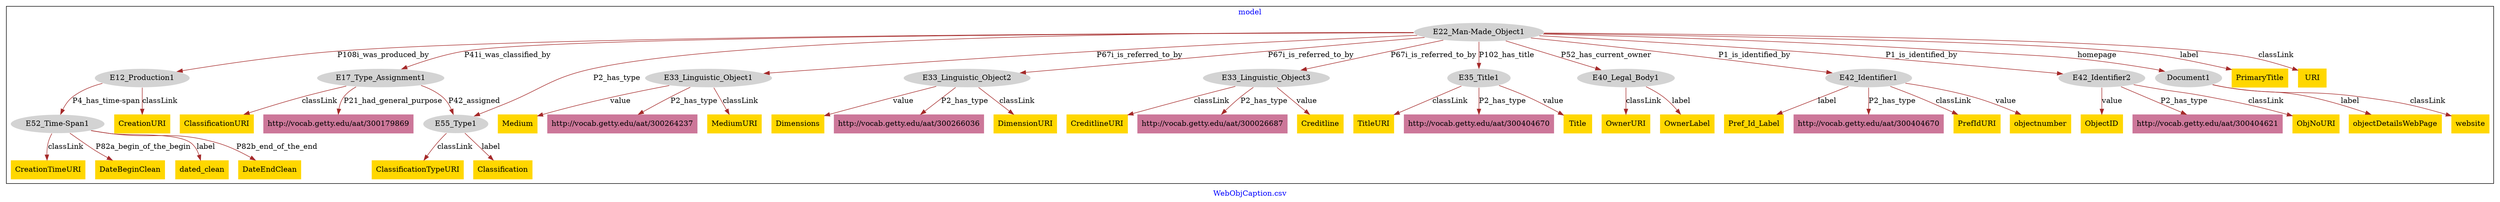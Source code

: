 digraph n0 {
fontcolor="blue"
remincross="true"
label="WebObjCaption.csv"
subgraph cluster {
label="model"
n2[style="filled",color="white",fillcolor="lightgray",label="E12_Production1"];
n3[style="filled",color="white",fillcolor="lightgray",label="E52_Time-Span1"];
n4[style="filled",color="white",fillcolor="lightgray",label="E17_Type_Assignment1"];
n5[style="filled",color="white",fillcolor="lightgray",label="E55_Type1"];
n6[style="filled",color="white",fillcolor="lightgray",label="E22_Man-Made_Object1"];
n7[style="filled",color="white",fillcolor="lightgray",label="E33_Linguistic_Object1"];
n8[style="filled",color="white",fillcolor="lightgray",label="E33_Linguistic_Object2"];
n9[style="filled",color="white",fillcolor="lightgray",label="E33_Linguistic_Object3"];
n10[style="filled",color="white",fillcolor="lightgray",label="E35_Title1"];
n11[style="filled",color="white",fillcolor="lightgray",label="E40_Legal_Body1"];
n12[style="filled",color="white",fillcolor="lightgray",label="E42_Identifier1"];
n13[style="filled",color="white",fillcolor="lightgray",label="E42_Identifier2"];
n14[style="filled",color="white",fillcolor="lightgray",label="Document1"];
n15[shape="plaintext",style="filled",fillcolor="gold",label="MediumURI"];
n16[shape="plaintext",style="filled",fillcolor="gold",label="DimensionURI"];
n17[shape="plaintext",style="filled",fillcolor="gold",label="Medium"];
n18[shape="plaintext",style="filled",fillcolor="gold",label="Title"];
n19[shape="plaintext",style="filled",fillcolor="gold",label="Dimensions"];
n20[shape="plaintext",style="filled",fillcolor="gold",label="Creditline"];
n21[shape="plaintext",style="filled",fillcolor="gold",label="OwnerURI"];
n22[shape="plaintext",style="filled",fillcolor="gold",label="ClassificationURI"];
n23[shape="plaintext",style="filled",fillcolor="gold",label="TitleURI"];
n24[shape="plaintext",style="filled",fillcolor="gold",label="ObjNoURI"];
n25[shape="plaintext",style="filled",fillcolor="gold",label="ClassificationTypeURI"];
n26[shape="plaintext",style="filled",fillcolor="gold",label="CreationURI"];
n27[shape="plaintext",style="filled",fillcolor="gold",label="CreationTimeURI"];
n28[shape="plaintext",style="filled",fillcolor="gold",label="PrefIdURI"];
n29[shape="plaintext",style="filled",fillcolor="gold",label="DateBeginClean"];
n30[shape="plaintext",style="filled",fillcolor="gold",label="OwnerLabel"];
n31[shape="plaintext",style="filled",fillcolor="gold",label="PrimaryTitle"];
n32[shape="plaintext",style="filled",fillcolor="gold",label="objectnumber"];
n33[shape="plaintext",style="filled",fillcolor="gold",label="ObjectID"];
n34[shape="plaintext",style="filled",fillcolor="gold",label="URI"];
n35[shape="plaintext",style="filled",fillcolor="gold",label="Classification"];
n36[shape="plaintext",style="filled",fillcolor="gold",label="objectDetailsWebPage"];
n37[shape="plaintext",style="filled",fillcolor="gold",label="Pref_Id_Label"];
n38[shape="plaintext",style="filled",fillcolor="gold",label="dated_clean"];
n39[shape="plaintext",style="filled",fillcolor="gold",label="website"];
n40[shape="plaintext",style="filled",fillcolor="gold",label="DateEndClean"];
n41[shape="plaintext",style="filled",fillcolor="gold",label="CreditlineURI"];
n42[shape="plaintext",style="filled",fillcolor="#CC7799",label="http://vocab.getty.edu/aat/300404670"];
n43[shape="plaintext",style="filled",fillcolor="#CC7799",label="http://vocab.getty.edu/aat/300026687"];
n44[shape="plaintext",style="filled",fillcolor="#CC7799",label="http://vocab.getty.edu/aat/300404670"];
n45[shape="plaintext",style="filled",fillcolor="#CC7799",label="http://vocab.getty.edu/aat/300266036"];
n46[shape="plaintext",style="filled",fillcolor="#CC7799",label="http://vocab.getty.edu/aat/300404621"];
n47[shape="plaintext",style="filled",fillcolor="#CC7799",label="http://vocab.getty.edu/aat/300179869"];
n48[shape="plaintext",style="filled",fillcolor="#CC7799",label="http://vocab.getty.edu/aat/300264237"];
}
n2 -> n3[color="brown",fontcolor="black",label="P4_has_time-span"]
n4 -> n5[color="brown",fontcolor="black",label="P42_assigned"]
n6 -> n2[color="brown",fontcolor="black",label="P108i_was_produced_by"]
n6 -> n4[color="brown",fontcolor="black",label="P41i_was_classified_by"]
n6 -> n7[color="brown",fontcolor="black",label="P67i_is_referred_to_by"]
n6 -> n8[color="brown",fontcolor="black",label="P67i_is_referred_to_by"]
n6 -> n9[color="brown",fontcolor="black",label="P67i_is_referred_to_by"]
n6 -> n10[color="brown",fontcolor="black",label="P102_has_title"]
n6 -> n11[color="brown",fontcolor="black",label="P52_has_current_owner"]
n6 -> n12[color="brown",fontcolor="black",label="P1_is_identified_by"]
n6 -> n13[color="brown",fontcolor="black",label="P1_is_identified_by"]
n6 -> n14[color="brown",fontcolor="black",label="homepage"]
n7 -> n15[color="brown",fontcolor="black",label="classLink"]
n8 -> n16[color="brown",fontcolor="black",label="classLink"]
n7 -> n17[color="brown",fontcolor="black",label="value"]
n10 -> n18[color="brown",fontcolor="black",label="value"]
n8 -> n19[color="brown",fontcolor="black",label="value"]
n9 -> n20[color="brown",fontcolor="black",label="value"]
n11 -> n21[color="brown",fontcolor="black",label="classLink"]
n4 -> n22[color="brown",fontcolor="black",label="classLink"]
n10 -> n23[color="brown",fontcolor="black",label="classLink"]
n13 -> n24[color="brown",fontcolor="black",label="classLink"]
n5 -> n25[color="brown",fontcolor="black",label="classLink"]
n2 -> n26[color="brown",fontcolor="black",label="classLink"]
n3 -> n27[color="brown",fontcolor="black",label="classLink"]
n12 -> n28[color="brown",fontcolor="black",label="classLink"]
n3 -> n29[color="brown",fontcolor="black",label="P82a_begin_of_the_begin"]
n11 -> n30[color="brown",fontcolor="black",label="label"]
n6 -> n31[color="brown",fontcolor="black",label="label"]
n12 -> n32[color="brown",fontcolor="black",label="value"]
n13 -> n33[color="brown",fontcolor="black",label="value"]
n6 -> n34[color="brown",fontcolor="black",label="classLink"]
n5 -> n35[color="brown",fontcolor="black",label="label"]
n14 -> n36[color="brown",fontcolor="black",label="label"]
n12 -> n37[color="brown",fontcolor="black",label="label"]
n3 -> n38[color="brown",fontcolor="black",label="label"]
n14 -> n39[color="brown",fontcolor="black",label="classLink"]
n3 -> n40[color="brown",fontcolor="black",label="P82b_end_of_the_end"]
n9 -> n41[color="brown",fontcolor="black",label="classLink"]
n10 -> n42[color="brown",fontcolor="black",label="P2_has_type"]
n9 -> n43[color="brown",fontcolor="black",label="P2_has_type"]
n6 -> n5[color="brown",fontcolor="black",label="P2_has_type"]
n12 -> n44[color="brown",fontcolor="black",label="P2_has_type"]
n8 -> n45[color="brown",fontcolor="black",label="P2_has_type"]
n13 -> n46[color="brown",fontcolor="black",label="P2_has_type"]
n4 -> n47[color="brown",fontcolor="black",label="P21_had_general_purpose"]
n7 -> n48[color="brown",fontcolor="black",label="P2_has_type"]
}
